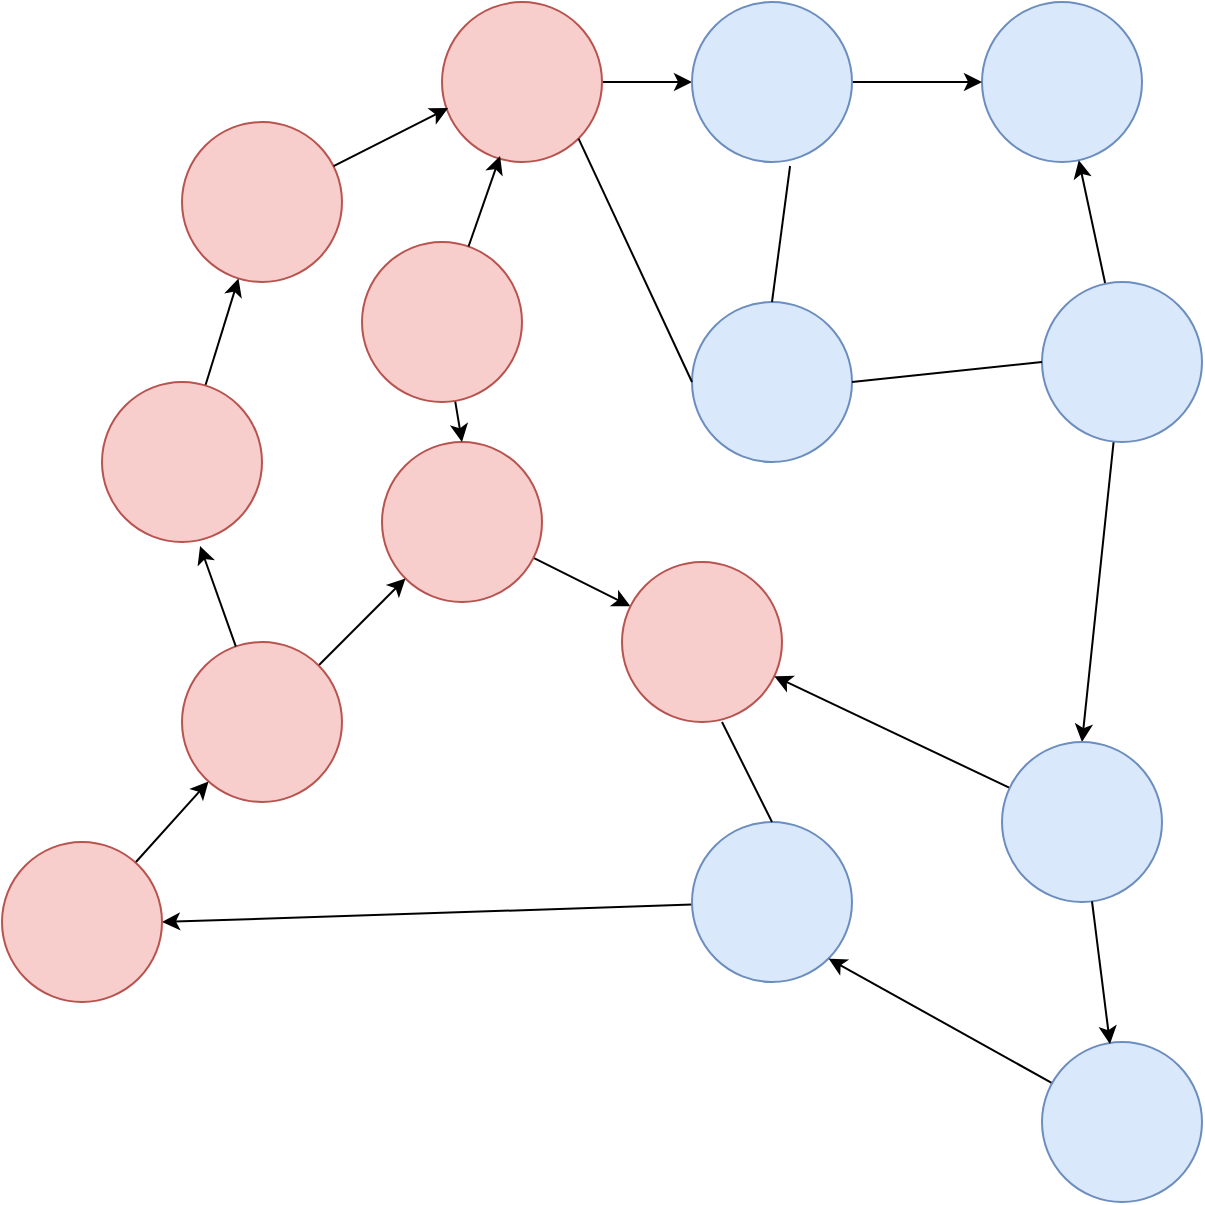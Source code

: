 <mxfile version="26.0.10">
  <diagram name="Page-1" id="AmgezydzJ-hL5-kWS8ET">
    <mxGraphModel dx="1434" dy="780" grid="1" gridSize="10" guides="1" tooltips="1" connect="1" arrows="1" fold="1" page="1" pageScale="1" pageWidth="850" pageHeight="1100" math="0" shadow="0">
      <root>
        <mxCell id="0" />
        <mxCell id="1" parent="0" />
        <mxCell id="jUtKn1EOXljakCH1l-Lu-1" value="" style="ellipse;whiteSpace=wrap;html=1;aspect=fixed;fillColor=#f8cecc;strokeColor=#b85450;" vertex="1" parent="1">
          <mxGeometry x="130" y="130" width="80" height="80" as="geometry" />
        </mxCell>
        <mxCell id="jUtKn1EOXljakCH1l-Lu-46" style="edgeStyle=none;shape=connector;rounded=0;orthogonalLoop=1;jettySize=auto;html=1;entryX=0;entryY=0.5;entryDx=0;entryDy=0;strokeColor=default;align=center;verticalAlign=middle;fontFamily=Helvetica;fontSize=11;fontColor=default;labelBackgroundColor=default;endArrow=classic;" edge="1" parent="1" source="jUtKn1EOXljakCH1l-Lu-2" target="jUtKn1EOXljakCH1l-Lu-10">
          <mxGeometry relative="1" as="geometry" />
        </mxCell>
        <mxCell id="jUtKn1EOXljakCH1l-Lu-2" value="" style="ellipse;whiteSpace=wrap;html=1;aspect=fixed;fillColor=#f8cecc;strokeColor=#b85450;" vertex="1" parent="1">
          <mxGeometry x="260" y="70" width="80" height="80" as="geometry" />
        </mxCell>
        <mxCell id="jUtKn1EOXljakCH1l-Lu-40" style="edgeStyle=none;shape=connector;rounded=0;orthogonalLoop=1;jettySize=auto;html=1;strokeColor=default;align=center;verticalAlign=middle;fontFamily=Helvetica;fontSize=11;fontColor=default;labelBackgroundColor=default;endArrow=classic;" edge="1" parent="1" source="jUtKn1EOXljakCH1l-Lu-3" target="jUtKn1EOXljakCH1l-Lu-1">
          <mxGeometry relative="1" as="geometry" />
        </mxCell>
        <mxCell id="jUtKn1EOXljakCH1l-Lu-3" value="" style="ellipse;whiteSpace=wrap;html=1;aspect=fixed;fillColor=#f8cecc;strokeColor=#b85450;" vertex="1" parent="1">
          <mxGeometry x="90" y="260" width="80" height="80" as="geometry" />
        </mxCell>
        <mxCell id="jUtKn1EOXljakCH1l-Lu-45" style="edgeStyle=none;shape=connector;rounded=0;orthogonalLoop=1;jettySize=auto;html=1;strokeColor=default;align=center;verticalAlign=middle;fontFamily=Helvetica;fontSize=11;fontColor=default;labelBackgroundColor=default;endArrow=classic;" edge="1" parent="1" source="jUtKn1EOXljakCH1l-Lu-4" target="jUtKn1EOXljakCH1l-Lu-8">
          <mxGeometry relative="1" as="geometry" />
        </mxCell>
        <mxCell id="jUtKn1EOXljakCH1l-Lu-4" value="" style="ellipse;whiteSpace=wrap;html=1;aspect=fixed;fillColor=#f8cecc;strokeColor=#b85450;" vertex="1" parent="1">
          <mxGeometry x="230" y="290" width="80" height="80" as="geometry" />
        </mxCell>
        <mxCell id="jUtKn1EOXljakCH1l-Lu-5" value="" style="ellipse;whiteSpace=wrap;html=1;aspect=fixed;fillColor=#dae8fc;strokeColor=#6c8ebf;" vertex="1" parent="1">
          <mxGeometry x="530" y="70" width="80" height="80" as="geometry" />
        </mxCell>
        <mxCell id="jUtKn1EOXljakCH1l-Lu-6" value="" style="ellipse;whiteSpace=wrap;html=1;aspect=fixed;fillColor=#dae8fc;strokeColor=#6c8ebf;" vertex="1" parent="1">
          <mxGeometry x="385" y="220" width="80" height="80" as="geometry" />
        </mxCell>
        <mxCell id="jUtKn1EOXljakCH1l-Lu-31" style="rounded=0;orthogonalLoop=1;jettySize=auto;html=1;" edge="1" parent="1" source="jUtKn1EOXljakCH1l-Lu-7" target="jUtKn1EOXljakCH1l-Lu-5">
          <mxGeometry relative="1" as="geometry" />
        </mxCell>
        <mxCell id="jUtKn1EOXljakCH1l-Lu-32" style="rounded=0;orthogonalLoop=1;jettySize=auto;html=1;entryX=0.5;entryY=0;entryDx=0;entryDy=0;" edge="1" parent="1" source="jUtKn1EOXljakCH1l-Lu-7" target="jUtKn1EOXljakCH1l-Lu-12">
          <mxGeometry relative="1" as="geometry" />
        </mxCell>
        <mxCell id="jUtKn1EOXljakCH1l-Lu-7" value="" style="ellipse;whiteSpace=wrap;html=1;aspect=fixed;fillColor=#dae8fc;strokeColor=#6c8ebf;" vertex="1" parent="1">
          <mxGeometry x="560" y="210" width="80" height="80" as="geometry" />
        </mxCell>
        <mxCell id="jUtKn1EOXljakCH1l-Lu-8" value="" style="ellipse;whiteSpace=wrap;html=1;aspect=fixed;fillColor=#f8cecc;strokeColor=#b85450;" vertex="1" parent="1">
          <mxGeometry x="350" y="350" width="80" height="80" as="geometry" />
        </mxCell>
        <mxCell id="jUtKn1EOXljakCH1l-Lu-39" style="edgeStyle=none;shape=connector;rounded=0;orthogonalLoop=1;jettySize=auto;html=1;entryX=0;entryY=1;entryDx=0;entryDy=0;strokeColor=default;align=center;verticalAlign=middle;fontFamily=Helvetica;fontSize=11;fontColor=default;labelBackgroundColor=default;endArrow=classic;" edge="1" parent="1" source="jUtKn1EOXljakCH1l-Lu-9" target="jUtKn1EOXljakCH1l-Lu-4">
          <mxGeometry relative="1" as="geometry" />
        </mxCell>
        <mxCell id="jUtKn1EOXljakCH1l-Lu-9" value="" style="ellipse;whiteSpace=wrap;html=1;aspect=fixed;fillColor=#f8cecc;strokeColor=#b85450;" vertex="1" parent="1">
          <mxGeometry x="130" y="390" width="80" height="80" as="geometry" />
        </mxCell>
        <mxCell id="jUtKn1EOXljakCH1l-Lu-47" style="edgeStyle=none;shape=connector;rounded=0;orthogonalLoop=1;jettySize=auto;html=1;entryX=0;entryY=0.5;entryDx=0;entryDy=0;strokeColor=default;align=center;verticalAlign=middle;fontFamily=Helvetica;fontSize=11;fontColor=default;labelBackgroundColor=default;endArrow=classic;" edge="1" parent="1" source="jUtKn1EOXljakCH1l-Lu-10" target="jUtKn1EOXljakCH1l-Lu-5">
          <mxGeometry relative="1" as="geometry" />
        </mxCell>
        <mxCell id="jUtKn1EOXljakCH1l-Lu-10" value="" style="ellipse;whiteSpace=wrap;html=1;aspect=fixed;fillColor=#dae8fc;strokeColor=#6c8ebf;" vertex="1" parent="1">
          <mxGeometry x="385" y="70" width="80" height="80" as="geometry" />
        </mxCell>
        <mxCell id="jUtKn1EOXljakCH1l-Lu-44" style="edgeStyle=none;shape=connector;rounded=0;orthogonalLoop=1;jettySize=auto;html=1;entryX=0.5;entryY=0;entryDx=0;entryDy=0;strokeColor=default;align=center;verticalAlign=middle;fontFamily=Helvetica;fontSize=11;fontColor=default;labelBackgroundColor=default;endArrow=classic;" edge="1" parent="1" source="jUtKn1EOXljakCH1l-Lu-11" target="jUtKn1EOXljakCH1l-Lu-4">
          <mxGeometry relative="1" as="geometry" />
        </mxCell>
        <mxCell id="jUtKn1EOXljakCH1l-Lu-11" value="" style="ellipse;whiteSpace=wrap;html=1;aspect=fixed;fillColor=#f8cecc;strokeColor=#b85450;" vertex="1" parent="1">
          <mxGeometry x="220" y="190" width="80" height="80" as="geometry" />
        </mxCell>
        <mxCell id="jUtKn1EOXljakCH1l-Lu-33" style="edgeStyle=none;shape=connector;rounded=0;orthogonalLoop=1;jettySize=auto;html=1;strokeColor=default;align=center;verticalAlign=middle;fontFamily=Helvetica;fontSize=11;fontColor=default;labelBackgroundColor=default;endArrow=classic;" edge="1" parent="1" source="jUtKn1EOXljakCH1l-Lu-12" target="jUtKn1EOXljakCH1l-Lu-8">
          <mxGeometry relative="1" as="geometry" />
        </mxCell>
        <mxCell id="jUtKn1EOXljakCH1l-Lu-12" value="" style="ellipse;whiteSpace=wrap;html=1;aspect=fixed;fillColor=#dae8fc;strokeColor=#6c8ebf;" vertex="1" parent="1">
          <mxGeometry x="540" y="440" width="80" height="80" as="geometry" />
        </mxCell>
        <mxCell id="jUtKn1EOXljakCH1l-Lu-36" style="edgeStyle=none;shape=connector;rounded=0;orthogonalLoop=1;jettySize=auto;html=1;entryX=1;entryY=0.5;entryDx=0;entryDy=0;strokeColor=default;align=center;verticalAlign=middle;fontFamily=Helvetica;fontSize=11;fontColor=default;labelBackgroundColor=default;endArrow=classic;" edge="1" parent="1" source="jUtKn1EOXljakCH1l-Lu-13" target="jUtKn1EOXljakCH1l-Lu-15">
          <mxGeometry relative="1" as="geometry" />
        </mxCell>
        <mxCell id="jUtKn1EOXljakCH1l-Lu-13" value="" style="ellipse;whiteSpace=wrap;html=1;aspect=fixed;fillColor=#dae8fc;strokeColor=#6c8ebf;" vertex="1" parent="1">
          <mxGeometry x="385" y="480" width="80" height="80" as="geometry" />
        </mxCell>
        <mxCell id="jUtKn1EOXljakCH1l-Lu-35" style="edgeStyle=none;shape=connector;rounded=0;orthogonalLoop=1;jettySize=auto;html=1;entryX=1;entryY=1;entryDx=0;entryDy=0;strokeColor=default;align=center;verticalAlign=middle;fontFamily=Helvetica;fontSize=11;fontColor=default;labelBackgroundColor=default;endArrow=classic;" edge="1" parent="1" source="jUtKn1EOXljakCH1l-Lu-14" target="jUtKn1EOXljakCH1l-Lu-13">
          <mxGeometry relative="1" as="geometry" />
        </mxCell>
        <mxCell id="jUtKn1EOXljakCH1l-Lu-14" value="" style="ellipse;whiteSpace=wrap;html=1;aspect=fixed;fillColor=#dae8fc;strokeColor=#6c8ebf;" vertex="1" parent="1">
          <mxGeometry x="560" y="590" width="80" height="80" as="geometry" />
        </mxCell>
        <mxCell id="jUtKn1EOXljakCH1l-Lu-37" style="edgeStyle=none;shape=connector;rounded=0;orthogonalLoop=1;jettySize=auto;html=1;strokeColor=default;align=center;verticalAlign=middle;fontFamily=Helvetica;fontSize=11;fontColor=default;labelBackgroundColor=default;endArrow=classic;" edge="1" parent="1" source="jUtKn1EOXljakCH1l-Lu-15" target="jUtKn1EOXljakCH1l-Lu-9">
          <mxGeometry relative="1" as="geometry" />
        </mxCell>
        <mxCell id="jUtKn1EOXljakCH1l-Lu-15" value="" style="ellipse;whiteSpace=wrap;html=1;aspect=fixed;fillColor=#f8cecc;strokeColor=#b85450;" vertex="1" parent="1">
          <mxGeometry x="40" y="490" width="80" height="80" as="geometry" />
        </mxCell>
        <mxCell id="jUtKn1EOXljakCH1l-Lu-21" value="" style="endArrow=none;html=1;rounded=0;entryX=0.5;entryY=0;entryDx=0;entryDy=0;" edge="1" parent="1" target="jUtKn1EOXljakCH1l-Lu-13">
          <mxGeometry width="50" height="50" relative="1" as="geometry">
            <mxPoint x="400" y="430" as="sourcePoint" />
            <mxPoint x="420" y="470" as="targetPoint" />
            <Array as="points">
              <mxPoint x="400" y="430" />
            </Array>
          </mxGeometry>
        </mxCell>
        <mxCell id="jUtKn1EOXljakCH1l-Lu-22" value="" style="endArrow=none;html=1;rounded=0;entryX=1;entryY=1;entryDx=0;entryDy=0;exitX=0;exitY=0.5;exitDx=0;exitDy=0;" edge="1" parent="1" source="jUtKn1EOXljakCH1l-Lu-6" target="jUtKn1EOXljakCH1l-Lu-2">
          <mxGeometry width="50" height="50" relative="1" as="geometry">
            <mxPoint x="400" y="230" as="sourcePoint" />
            <mxPoint x="450" y="180" as="targetPoint" />
          </mxGeometry>
        </mxCell>
        <mxCell id="jUtKn1EOXljakCH1l-Lu-23" value="" style="endArrow=none;html=1;rounded=0;exitX=0.5;exitY=0;exitDx=0;exitDy=0;entryX=0.613;entryY=1.025;entryDx=0;entryDy=0;entryPerimeter=0;" edge="1" parent="1" source="jUtKn1EOXljakCH1l-Lu-6" target="jUtKn1EOXljakCH1l-Lu-10">
          <mxGeometry width="50" height="50" relative="1" as="geometry">
            <mxPoint x="400" y="230" as="sourcePoint" />
            <mxPoint x="450" y="180" as="targetPoint" />
          </mxGeometry>
        </mxCell>
        <mxCell id="jUtKn1EOXljakCH1l-Lu-24" value="" style="endArrow=none;html=1;rounded=0;exitX=1;exitY=0.5;exitDx=0;exitDy=0;entryX=0;entryY=0.5;entryDx=0;entryDy=0;" edge="1" parent="1" source="jUtKn1EOXljakCH1l-Lu-6" target="jUtKn1EOXljakCH1l-Lu-7">
          <mxGeometry width="50" height="50" relative="1" as="geometry">
            <mxPoint x="400" y="230" as="sourcePoint" />
            <mxPoint x="450" y="180" as="targetPoint" />
          </mxGeometry>
        </mxCell>
        <mxCell id="jUtKn1EOXljakCH1l-Lu-34" style="edgeStyle=none;shape=connector;rounded=0;orthogonalLoop=1;jettySize=auto;html=1;entryX=0.425;entryY=0.013;entryDx=0;entryDy=0;entryPerimeter=0;strokeColor=default;align=center;verticalAlign=middle;fontFamily=Helvetica;fontSize=11;fontColor=default;labelBackgroundColor=default;endArrow=classic;" edge="1" parent="1" source="jUtKn1EOXljakCH1l-Lu-12" target="jUtKn1EOXljakCH1l-Lu-14">
          <mxGeometry relative="1" as="geometry" />
        </mxCell>
        <mxCell id="jUtKn1EOXljakCH1l-Lu-38" style="edgeStyle=none;shape=connector;rounded=0;orthogonalLoop=1;jettySize=auto;html=1;entryX=0.613;entryY=1.025;entryDx=0;entryDy=0;entryPerimeter=0;strokeColor=default;align=center;verticalAlign=middle;fontFamily=Helvetica;fontSize=11;fontColor=default;labelBackgroundColor=default;endArrow=classic;" edge="1" parent="1" source="jUtKn1EOXljakCH1l-Lu-9" target="jUtKn1EOXljakCH1l-Lu-3">
          <mxGeometry relative="1" as="geometry" />
        </mxCell>
        <mxCell id="jUtKn1EOXljakCH1l-Lu-41" style="edgeStyle=none;shape=connector;rounded=0;orthogonalLoop=1;jettySize=auto;html=1;entryX=0.038;entryY=0.663;entryDx=0;entryDy=0;entryPerimeter=0;strokeColor=default;align=center;verticalAlign=middle;fontFamily=Helvetica;fontSize=11;fontColor=default;labelBackgroundColor=default;endArrow=classic;" edge="1" parent="1" source="jUtKn1EOXljakCH1l-Lu-1" target="jUtKn1EOXljakCH1l-Lu-2">
          <mxGeometry relative="1" as="geometry" />
        </mxCell>
        <mxCell id="jUtKn1EOXljakCH1l-Lu-42" style="edgeStyle=none;shape=connector;rounded=0;orthogonalLoop=1;jettySize=auto;html=1;exitX=0.5;exitY=0;exitDx=0;exitDy=0;strokeColor=default;align=center;verticalAlign=middle;fontFamily=Helvetica;fontSize=11;fontColor=default;labelBackgroundColor=default;endArrow=classic;" edge="1" parent="1" source="jUtKn1EOXljakCH1l-Lu-11" target="jUtKn1EOXljakCH1l-Lu-11">
          <mxGeometry relative="1" as="geometry" />
        </mxCell>
        <mxCell id="jUtKn1EOXljakCH1l-Lu-43" style="edgeStyle=none;shape=connector;rounded=0;orthogonalLoop=1;jettySize=auto;html=1;entryX=0.363;entryY=0.963;entryDx=0;entryDy=0;entryPerimeter=0;strokeColor=default;align=center;verticalAlign=middle;fontFamily=Helvetica;fontSize=11;fontColor=default;labelBackgroundColor=default;endArrow=classic;" edge="1" parent="1" source="jUtKn1EOXljakCH1l-Lu-11" target="jUtKn1EOXljakCH1l-Lu-2">
          <mxGeometry relative="1" as="geometry" />
        </mxCell>
      </root>
    </mxGraphModel>
  </diagram>
</mxfile>

